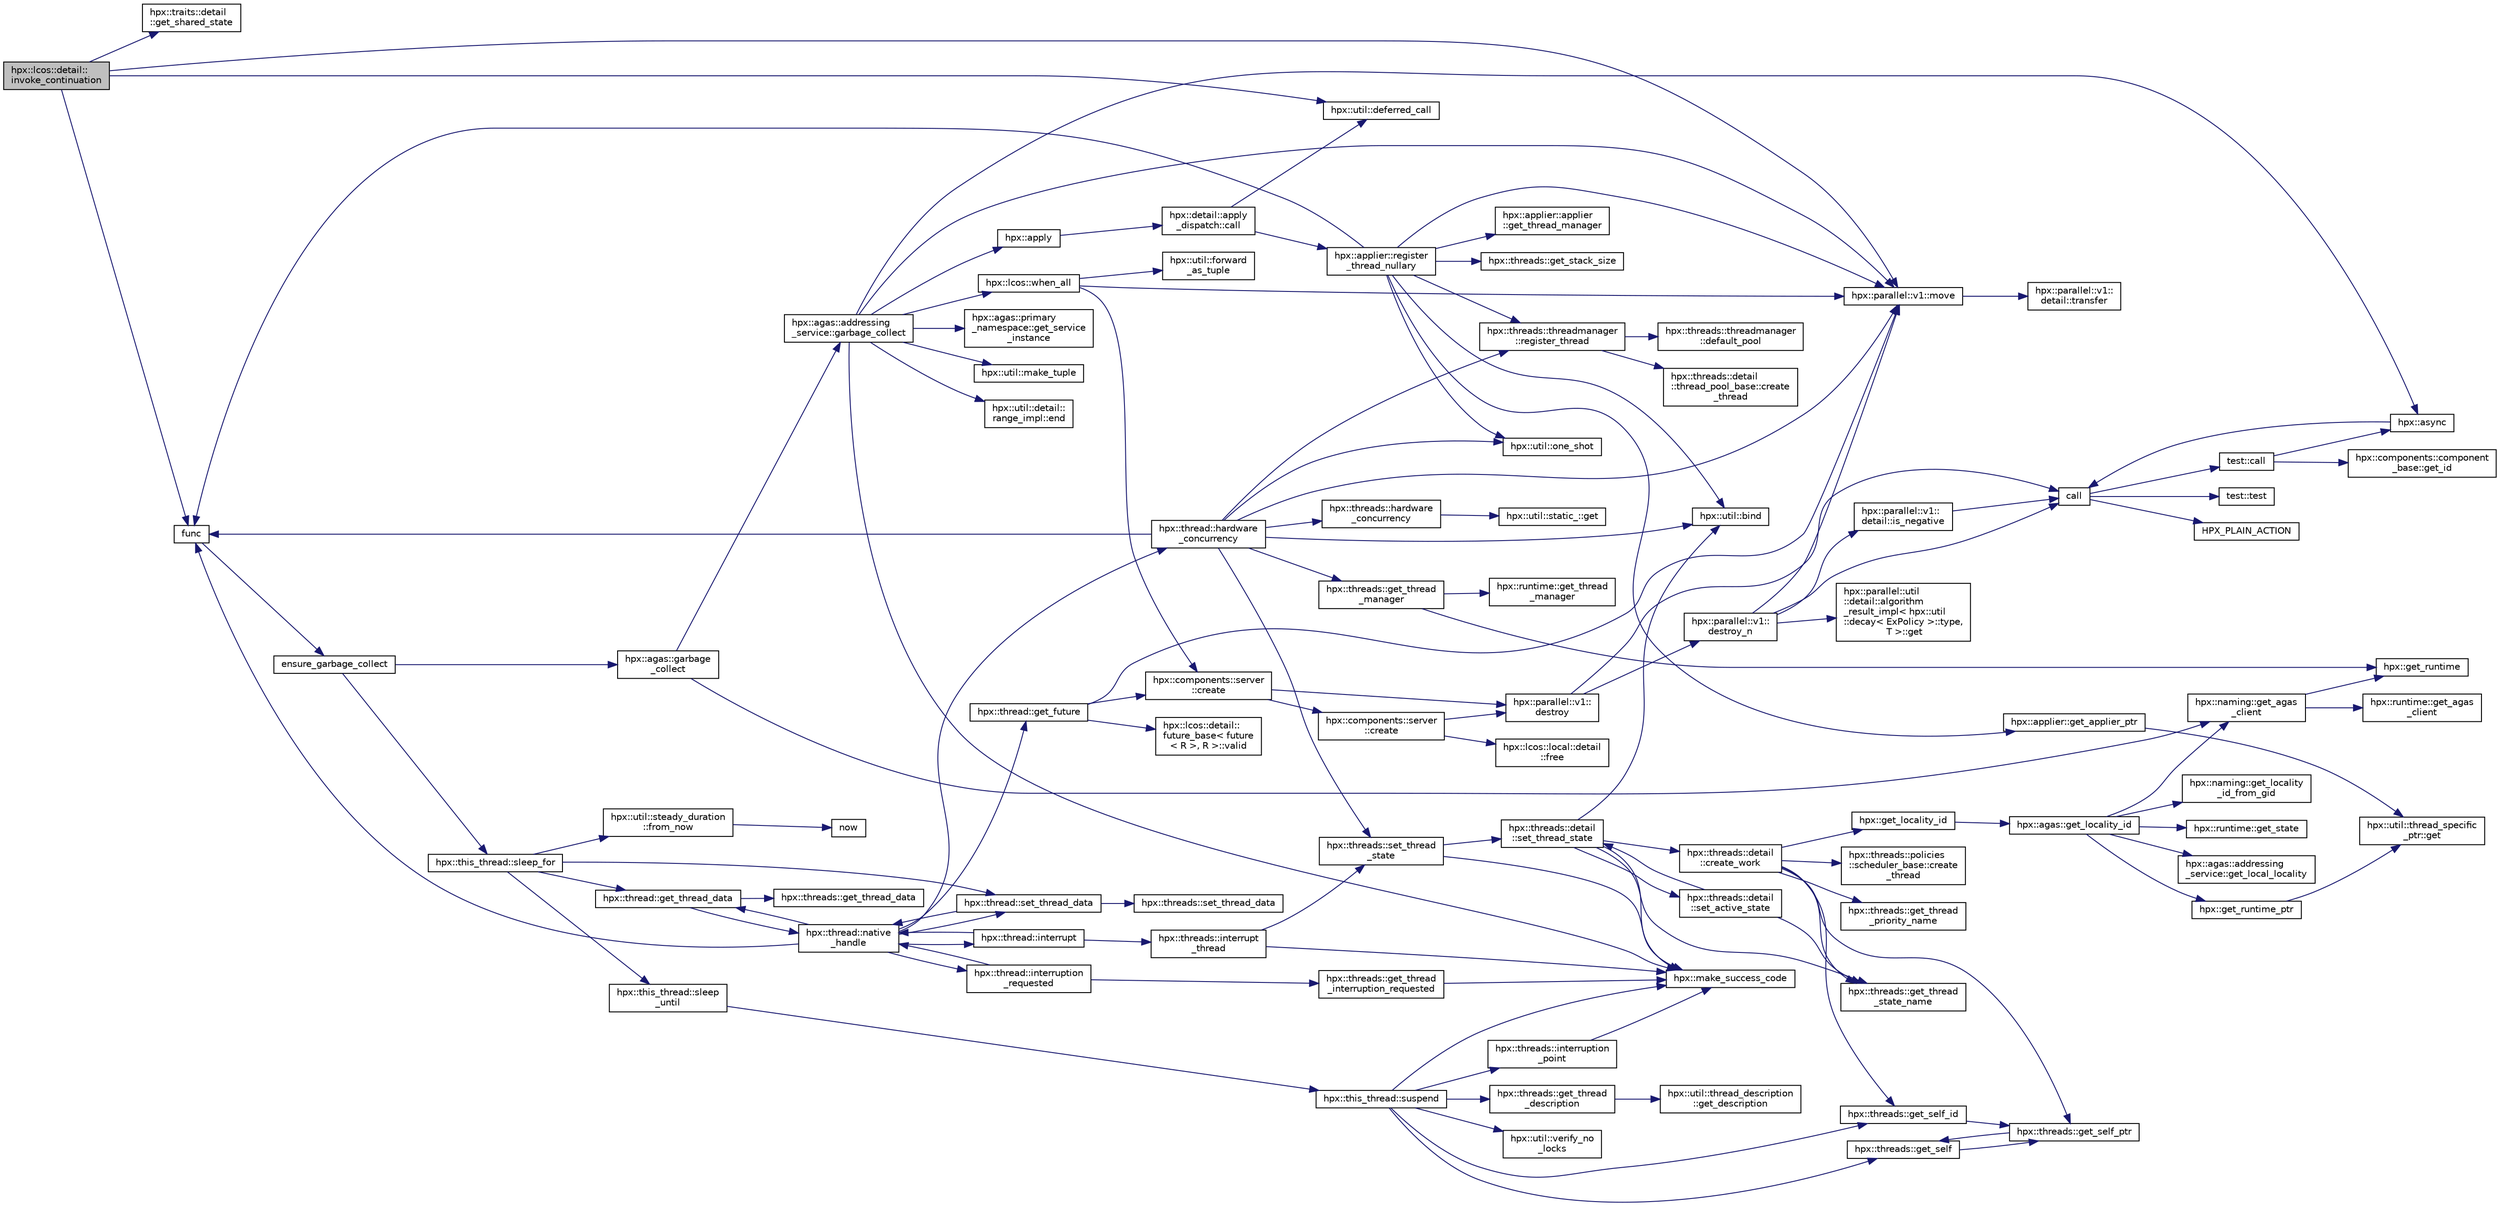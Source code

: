 digraph "hpx::lcos::detail::invoke_continuation"
{
  edge [fontname="Helvetica",fontsize="10",labelfontname="Helvetica",labelfontsize="10"];
  node [fontname="Helvetica",fontsize="10",shape=record];
  rankdir="LR";
  Node740 [label="hpx::lcos::detail::\linvoke_continuation",height=0.2,width=0.4,color="black", fillcolor="grey75", style="filled", fontcolor="black"];
  Node740 -> Node741 [color="midnightblue",fontsize="10",style="solid",fontname="Helvetica"];
  Node741 [label="hpx::traits::detail\l::get_shared_state",height=0.2,width=0.4,color="black", fillcolor="white", style="filled",URL="$de/d59/namespacehpx_1_1traits_1_1detail.html#ad87b094b7d0f33956fcad9f91be03134"];
  Node740 -> Node742 [color="midnightblue",fontsize="10",style="solid",fontname="Helvetica"];
  Node742 [label="func",height=0.2,width=0.4,color="black", fillcolor="white", style="filled",URL="$d8/dfd/id__type__ref__counting__1032_8cpp.html#ab811b86ea5107ffb3351fcaa29d2c652"];
  Node742 -> Node743 [color="midnightblue",fontsize="10",style="solid",fontname="Helvetica"];
  Node743 [label="ensure_garbage_collect",height=0.2,width=0.4,color="black", fillcolor="white", style="filled",URL="$d8/dfd/id__type__ref__counting__1032_8cpp.html#a5264b94bf7c262ac0e521fb290d476d5"];
  Node743 -> Node744 [color="midnightblue",fontsize="10",style="solid",fontname="Helvetica"];
  Node744 [label="hpx::this_thread::sleep_for",height=0.2,width=0.4,color="black", fillcolor="white", style="filled",URL="$d9/d52/namespacehpx_1_1this__thread.html#afc042a5a5fa52eef2d1d177a343435cf"];
  Node744 -> Node745 [color="midnightblue",fontsize="10",style="solid",fontname="Helvetica"];
  Node745 [label="hpx::this_thread::sleep\l_until",height=0.2,width=0.4,color="black", fillcolor="white", style="filled",URL="$d9/d52/namespacehpx_1_1this__thread.html#ae12a853980115b23ff0ab8ca06622658"];
  Node745 -> Node746 [color="midnightblue",fontsize="10",style="solid",fontname="Helvetica"];
  Node746 [label="hpx::this_thread::suspend",height=0.2,width=0.4,color="black", fillcolor="white", style="filled",URL="$d9/d52/namespacehpx_1_1this__thread.html#aca220026fb3014c0881d129fe31c0073"];
  Node746 -> Node747 [color="midnightblue",fontsize="10",style="solid",fontname="Helvetica"];
  Node747 [label="hpx::threads::get_self",height=0.2,width=0.4,color="black", fillcolor="white", style="filled",URL="$d7/d28/namespacehpx_1_1threads.html#a07daf4d6d29233f20d66d41ab7b5b8e8"];
  Node747 -> Node748 [color="midnightblue",fontsize="10",style="solid",fontname="Helvetica"];
  Node748 [label="hpx::threads::get_self_ptr",height=0.2,width=0.4,color="black", fillcolor="white", style="filled",URL="$d7/d28/namespacehpx_1_1threads.html#a22877ae347ad884cde3a51397dad6c53"];
  Node748 -> Node747 [color="midnightblue",fontsize="10",style="solid",fontname="Helvetica"];
  Node746 -> Node749 [color="midnightblue",fontsize="10",style="solid",fontname="Helvetica"];
  Node749 [label="hpx::threads::get_self_id",height=0.2,width=0.4,color="black", fillcolor="white", style="filled",URL="$d7/d28/namespacehpx_1_1threads.html#afafe0f900b9fac3d4ed3c747625c1cfe"];
  Node749 -> Node748 [color="midnightblue",fontsize="10",style="solid",fontname="Helvetica"];
  Node746 -> Node750 [color="midnightblue",fontsize="10",style="solid",fontname="Helvetica"];
  Node750 [label="hpx::threads::interruption\l_point",height=0.2,width=0.4,color="black", fillcolor="white", style="filled",URL="$d7/d28/namespacehpx_1_1threads.html#ada6ec56a12b050707311d8c628089059"];
  Node750 -> Node751 [color="midnightblue",fontsize="10",style="solid",fontname="Helvetica"];
  Node751 [label="hpx::make_success_code",height=0.2,width=0.4,color="black", fillcolor="white", style="filled",URL="$d8/d83/namespacehpx.html#a0e8512a8f49e2a6c8185061181419d8f",tooltip="Returns error_code(hpx::success, \"success\", mode). "];
  Node746 -> Node752 [color="midnightblue",fontsize="10",style="solid",fontname="Helvetica"];
  Node752 [label="hpx::util::verify_no\l_locks",height=0.2,width=0.4,color="black", fillcolor="white", style="filled",URL="$df/dad/namespacehpx_1_1util.html#ae0e1837ee6f09b79b26c2e788d2e9fc9"];
  Node746 -> Node753 [color="midnightblue",fontsize="10",style="solid",fontname="Helvetica"];
  Node753 [label="hpx::threads::get_thread\l_description",height=0.2,width=0.4,color="black", fillcolor="white", style="filled",URL="$d7/d28/namespacehpx_1_1threads.html#a42fc18a7a680f4e8bc633a4b4c956701"];
  Node753 -> Node754 [color="midnightblue",fontsize="10",style="solid",fontname="Helvetica"];
  Node754 [label="hpx::util::thread_description\l::get_description",height=0.2,width=0.4,color="black", fillcolor="white", style="filled",URL="$df/d9e/structhpx_1_1util_1_1thread__description.html#a8c834e14eca6eb228188022577f9f952"];
  Node746 -> Node751 [color="midnightblue",fontsize="10",style="solid",fontname="Helvetica"];
  Node744 -> Node755 [color="midnightblue",fontsize="10",style="solid",fontname="Helvetica"];
  Node755 [label="hpx::util::steady_duration\l::from_now",height=0.2,width=0.4,color="black", fillcolor="white", style="filled",URL="$d9/d4f/classhpx_1_1util_1_1steady__duration.html#a0132206d767cd0f7395507b40111a153"];
  Node755 -> Node756 [color="midnightblue",fontsize="10",style="solid",fontname="Helvetica"];
  Node756 [label="now",height=0.2,width=0.4,color="black", fillcolor="white", style="filled",URL="$de/db3/1d__stencil__1__omp_8cpp.html#a89e9667753dccfac455bd37a7a3a7b16"];
  Node744 -> Node757 [color="midnightblue",fontsize="10",style="solid",fontname="Helvetica"];
  Node757 [label="hpx::thread::get_thread_data",height=0.2,width=0.4,color="black", fillcolor="white", style="filled",URL="$de/d9b/classhpx_1_1thread.html#a4535ef82cec3b953d2c941d20e3e3904"];
  Node757 -> Node758 [color="midnightblue",fontsize="10",style="solid",fontname="Helvetica"];
  Node758 [label="hpx::threads::get_thread_data",height=0.2,width=0.4,color="black", fillcolor="white", style="filled",URL="$d7/d28/namespacehpx_1_1threads.html#a8737931ff6303807225f735b2b384ae4"];
  Node757 -> Node759 [color="midnightblue",fontsize="10",style="solid",fontname="Helvetica"];
  Node759 [label="hpx::thread::native\l_handle",height=0.2,width=0.4,color="black", fillcolor="white", style="filled",URL="$de/d9b/classhpx_1_1thread.html#acf48190d264ab64c1c4ec99d0b421b5a"];
  Node759 -> Node760 [color="midnightblue",fontsize="10",style="solid",fontname="Helvetica"];
  Node760 [label="hpx::thread::hardware\l_concurrency",height=0.2,width=0.4,color="black", fillcolor="white", style="filled",URL="$de/d9b/classhpx_1_1thread.html#a8e4fff210e02485ba493bc3a2a956c03"];
  Node760 -> Node761 [color="midnightblue",fontsize="10",style="solid",fontname="Helvetica"];
  Node761 [label="hpx::threads::hardware\l_concurrency",height=0.2,width=0.4,color="black", fillcolor="white", style="filled",URL="$d7/d28/namespacehpx_1_1threads.html#aa8752a235478d2ad7b5ac467b63ab527"];
  Node761 -> Node762 [color="midnightblue",fontsize="10",style="solid",fontname="Helvetica"];
  Node762 [label="hpx::util::static_::get",height=0.2,width=0.4,color="black", fillcolor="white", style="filled",URL="$d3/dbb/structhpx_1_1util_1_1static__.html#a2967c633948a3bf17a3b5405ef5a8318"];
  Node760 -> Node742 [color="midnightblue",fontsize="10",style="solid",fontname="Helvetica"];
  Node760 -> Node763 [color="midnightblue",fontsize="10",style="solid",fontname="Helvetica"];
  Node763 [label="hpx::util::bind",height=0.2,width=0.4,color="black", fillcolor="white", style="filled",URL="$df/dad/namespacehpx_1_1util.html#ad844caedf82a0173d6909d910c3e48c6"];
  Node760 -> Node764 [color="midnightblue",fontsize="10",style="solid",fontname="Helvetica"];
  Node764 [label="hpx::util::one_shot",height=0.2,width=0.4,color="black", fillcolor="white", style="filled",URL="$df/dad/namespacehpx_1_1util.html#a273e61be42a72415291e0ec0a4f28c7a"];
  Node760 -> Node765 [color="midnightblue",fontsize="10",style="solid",fontname="Helvetica"];
  Node765 [label="hpx::parallel::v1::move",height=0.2,width=0.4,color="black", fillcolor="white", style="filled",URL="$db/db9/namespacehpx_1_1parallel_1_1v1.html#aa7c4ede081ce786c9d1eb1adff495cfc"];
  Node765 -> Node766 [color="midnightblue",fontsize="10",style="solid",fontname="Helvetica"];
  Node766 [label="hpx::parallel::v1::\ldetail::transfer",height=0.2,width=0.4,color="black", fillcolor="white", style="filled",URL="$d2/ddd/namespacehpx_1_1parallel_1_1v1_1_1detail.html#ab1b56a05e1885ca7cc7ffa1804dd2f3c"];
  Node760 -> Node767 [color="midnightblue",fontsize="10",style="solid",fontname="Helvetica"];
  Node767 [label="hpx::threads::get_thread\l_manager",height=0.2,width=0.4,color="black", fillcolor="white", style="filled",URL="$d7/d28/namespacehpx_1_1threads.html#a076973c3a53beadde7d967e22c4f6cce"];
  Node767 -> Node768 [color="midnightblue",fontsize="10",style="solid",fontname="Helvetica"];
  Node768 [label="hpx::get_runtime",height=0.2,width=0.4,color="black", fillcolor="white", style="filled",URL="$d8/d83/namespacehpx.html#aef902cc6c7dd3b9fbadf34d1e850a070"];
  Node767 -> Node769 [color="midnightblue",fontsize="10",style="solid",fontname="Helvetica"];
  Node769 [label="hpx::runtime::get_thread\l_manager",height=0.2,width=0.4,color="black", fillcolor="white", style="filled",URL="$d0/d7b/classhpx_1_1runtime.html#a865b12d57fcd44a8d3dda3e35414f563"];
  Node760 -> Node770 [color="midnightblue",fontsize="10",style="solid",fontname="Helvetica"];
  Node770 [label="hpx::threads::threadmanager\l::register_thread",height=0.2,width=0.4,color="black", fillcolor="white", style="filled",URL="$d5/daa/classhpx_1_1threads_1_1threadmanager.html#a7f79c7578e08a60ca45eb276ce8133d8"];
  Node770 -> Node771 [color="midnightblue",fontsize="10",style="solid",fontname="Helvetica"];
  Node771 [label="hpx::threads::threadmanager\l::default_pool",height=0.2,width=0.4,color="black", fillcolor="white", style="filled",URL="$d5/daa/classhpx_1_1threads_1_1threadmanager.html#a851f067d03b5dd1c5e6a9a6a841e05df"];
  Node770 -> Node772 [color="midnightblue",fontsize="10",style="solid",fontname="Helvetica"];
  Node772 [label="hpx::threads::detail\l::thread_pool_base::create\l_thread",height=0.2,width=0.4,color="black", fillcolor="white", style="filled",URL="$de/dae/classhpx_1_1threads_1_1detail_1_1thread__pool__base.html#ad35d3779eef6f4528e62a26d71b34b34"];
  Node760 -> Node773 [color="midnightblue",fontsize="10",style="solid",fontname="Helvetica"];
  Node773 [label="hpx::threads::set_thread\l_state",height=0.2,width=0.4,color="black", fillcolor="white", style="filled",URL="$d7/d28/namespacehpx_1_1threads.html#ac0690ad16ad778bcc79dcd727cc33025",tooltip="Set the thread state of the thread referenced by the thread_id id. "];
  Node773 -> Node751 [color="midnightblue",fontsize="10",style="solid",fontname="Helvetica"];
  Node773 -> Node774 [color="midnightblue",fontsize="10",style="solid",fontname="Helvetica"];
  Node774 [label="hpx::threads::detail\l::set_thread_state",height=0.2,width=0.4,color="black", fillcolor="white", style="filled",URL="$d2/dd1/namespacehpx_1_1threads_1_1detail.html#af85ddc854c4a149bf1738eb1b111b9ab"];
  Node774 -> Node775 [color="midnightblue",fontsize="10",style="solid",fontname="Helvetica"];
  Node775 [label="hpx::threads::get_thread\l_state_name",height=0.2,width=0.4,color="black", fillcolor="white", style="filled",URL="$d7/d28/namespacehpx_1_1threads.html#a26f91ea8d2195f165c033241c5cd11db"];
  Node774 -> Node751 [color="midnightblue",fontsize="10",style="solid",fontname="Helvetica"];
  Node774 -> Node763 [color="midnightblue",fontsize="10",style="solid",fontname="Helvetica"];
  Node774 -> Node776 [color="midnightblue",fontsize="10",style="solid",fontname="Helvetica"];
  Node776 [label="hpx::threads::detail\l::set_active_state",height=0.2,width=0.4,color="black", fillcolor="white", style="filled",URL="$d2/dd1/namespacehpx_1_1threads_1_1detail.html#a45884a5bf04ad66a4f259231a3947e76"];
  Node776 -> Node775 [color="midnightblue",fontsize="10",style="solid",fontname="Helvetica"];
  Node776 -> Node774 [color="midnightblue",fontsize="10",style="solid",fontname="Helvetica"];
  Node774 -> Node777 [color="midnightblue",fontsize="10",style="solid",fontname="Helvetica"];
  Node777 [label="hpx::threads::detail\l::create_work",height=0.2,width=0.4,color="black", fillcolor="white", style="filled",URL="$d2/dd1/namespacehpx_1_1threads_1_1detail.html#ae22384a3c1b1a1940032fad068fb54b1"];
  Node777 -> Node775 [color="midnightblue",fontsize="10",style="solid",fontname="Helvetica"];
  Node777 -> Node778 [color="midnightblue",fontsize="10",style="solid",fontname="Helvetica"];
  Node778 [label="hpx::threads::get_thread\l_priority_name",height=0.2,width=0.4,color="black", fillcolor="white", style="filled",URL="$d7/d28/namespacehpx_1_1threads.html#a9c6b2fec0c1cf5b06ff83ce756ca6d42"];
  Node777 -> Node748 [color="midnightblue",fontsize="10",style="solid",fontname="Helvetica"];
  Node777 -> Node749 [color="midnightblue",fontsize="10",style="solid",fontname="Helvetica"];
  Node777 -> Node779 [color="midnightblue",fontsize="10",style="solid",fontname="Helvetica"];
  Node779 [label="hpx::get_locality_id",height=0.2,width=0.4,color="black", fillcolor="white", style="filled",URL="$d8/d83/namespacehpx.html#a158d7c54a657bb364c1704033010697b",tooltip="Return the number of the locality this function is being called from. "];
  Node779 -> Node780 [color="midnightblue",fontsize="10",style="solid",fontname="Helvetica"];
  Node780 [label="hpx::agas::get_locality_id",height=0.2,width=0.4,color="black", fillcolor="white", style="filled",URL="$dc/d54/namespacehpx_1_1agas.html#a491cc2ddecdf0f1a9129900caa6a4d3e"];
  Node780 -> Node781 [color="midnightblue",fontsize="10",style="solid",fontname="Helvetica"];
  Node781 [label="hpx::get_runtime_ptr",height=0.2,width=0.4,color="black", fillcolor="white", style="filled",URL="$d8/d83/namespacehpx.html#af29daf2bb3e01b4d6495a1742b6cce64"];
  Node781 -> Node782 [color="midnightblue",fontsize="10",style="solid",fontname="Helvetica"];
  Node782 [label="hpx::util::thread_specific\l_ptr::get",height=0.2,width=0.4,color="black", fillcolor="white", style="filled",URL="$d4/d4c/structhpx_1_1util_1_1thread__specific__ptr.html#a3b27d8520710478aa41d1f74206bdba9"];
  Node780 -> Node783 [color="midnightblue",fontsize="10",style="solid",fontname="Helvetica"];
  Node783 [label="hpx::runtime::get_state",height=0.2,width=0.4,color="black", fillcolor="white", style="filled",URL="$d0/d7b/classhpx_1_1runtime.html#ab405f80e060dac95d624520f38b0524c"];
  Node780 -> Node784 [color="midnightblue",fontsize="10",style="solid",fontname="Helvetica"];
  Node784 [label="hpx::naming::get_agas\l_client",height=0.2,width=0.4,color="black", fillcolor="white", style="filled",URL="$d4/dc9/namespacehpx_1_1naming.html#a0408fffd5d34b620712a801b0ae3b032"];
  Node784 -> Node768 [color="midnightblue",fontsize="10",style="solid",fontname="Helvetica"];
  Node784 -> Node785 [color="midnightblue",fontsize="10",style="solid",fontname="Helvetica"];
  Node785 [label="hpx::runtime::get_agas\l_client",height=0.2,width=0.4,color="black", fillcolor="white", style="filled",URL="$d0/d7b/classhpx_1_1runtime.html#aeb5dddd30d6b9861669af8ad44d1a96a"];
  Node780 -> Node786 [color="midnightblue",fontsize="10",style="solid",fontname="Helvetica"];
  Node786 [label="hpx::agas::addressing\l_service::get_local_locality",height=0.2,width=0.4,color="black", fillcolor="white", style="filled",URL="$db/d58/structhpx_1_1agas_1_1addressing__service.html#ab52c19a37c2a7a006c6c15f90ad0539c"];
  Node780 -> Node787 [color="midnightblue",fontsize="10",style="solid",fontname="Helvetica"];
  Node787 [label="hpx::naming::get_locality\l_id_from_gid",height=0.2,width=0.4,color="black", fillcolor="white", style="filled",URL="$d4/dc9/namespacehpx_1_1naming.html#a7fd43037784560bd04fda9b49e33529f"];
  Node777 -> Node788 [color="midnightblue",fontsize="10",style="solid",fontname="Helvetica"];
  Node788 [label="hpx::threads::policies\l::scheduler_base::create\l_thread",height=0.2,width=0.4,color="black", fillcolor="white", style="filled",URL="$dd/d7e/structhpx_1_1threads_1_1policies_1_1scheduler__base.html#ad3b05cd7f363cc8e8410ce368c3794e0"];
  Node759 -> Node789 [color="midnightblue",fontsize="10",style="solid",fontname="Helvetica"];
  Node789 [label="hpx::thread::interrupt",height=0.2,width=0.4,color="black", fillcolor="white", style="filled",URL="$de/d9b/classhpx_1_1thread.html#ac34d0d033aa743c476a79dbc2e1a8a39"];
  Node789 -> Node790 [color="midnightblue",fontsize="10",style="solid",fontname="Helvetica"];
  Node790 [label="hpx::threads::interrupt\l_thread",height=0.2,width=0.4,color="black", fillcolor="white", style="filled",URL="$d7/d28/namespacehpx_1_1threads.html#a6bdda1a2aab61b9b13d274b5155d7e73"];
  Node790 -> Node751 [color="midnightblue",fontsize="10",style="solid",fontname="Helvetica"];
  Node790 -> Node773 [color="midnightblue",fontsize="10",style="solid",fontname="Helvetica"];
  Node789 -> Node759 [color="midnightblue",fontsize="10",style="solid",fontname="Helvetica"];
  Node759 -> Node791 [color="midnightblue",fontsize="10",style="solid",fontname="Helvetica"];
  Node791 [label="hpx::thread::interruption\l_requested",height=0.2,width=0.4,color="black", fillcolor="white", style="filled",URL="$de/d9b/classhpx_1_1thread.html#a33276bb4c20bbb0b1978944e18ef71b8"];
  Node791 -> Node792 [color="midnightblue",fontsize="10",style="solid",fontname="Helvetica"];
  Node792 [label="hpx::threads::get_thread\l_interruption_requested",height=0.2,width=0.4,color="black", fillcolor="white", style="filled",URL="$d7/d28/namespacehpx_1_1threads.html#ae64a7fdb8b5c8bac7be0c8282672a03b"];
  Node792 -> Node751 [color="midnightblue",fontsize="10",style="solid",fontname="Helvetica"];
  Node791 -> Node759 [color="midnightblue",fontsize="10",style="solid",fontname="Helvetica"];
  Node759 -> Node793 [color="midnightblue",fontsize="10",style="solid",fontname="Helvetica"];
  Node793 [label="hpx::thread::get_future",height=0.2,width=0.4,color="black", fillcolor="white", style="filled",URL="$de/d9b/classhpx_1_1thread.html#a87fdb0d8da826366fc190ed224900a64"];
  Node793 -> Node794 [color="midnightblue",fontsize="10",style="solid",fontname="Helvetica"];
  Node794 [label="hpx::lcos::detail::\lfuture_base\< future\l\< R \>, R \>::valid",height=0.2,width=0.4,color="black", fillcolor="white", style="filled",URL="$d5/dd7/classhpx_1_1lcos_1_1detail_1_1future__base.html#aaf7beb7374815614363033bd96573e75"];
  Node793 -> Node795 [color="midnightblue",fontsize="10",style="solid",fontname="Helvetica"];
  Node795 [label="hpx::components::server\l::create",height=0.2,width=0.4,color="black", fillcolor="white", style="filled",URL="$d2/da2/namespacehpx_1_1components_1_1server.html#ac776c89f3d68ceb910e8cee9fa937ab4",tooltip="Create arrays of components using their default constructor. "];
  Node795 -> Node796 [color="midnightblue",fontsize="10",style="solid",fontname="Helvetica"];
  Node796 [label="hpx::components::server\l::create",height=0.2,width=0.4,color="black", fillcolor="white", style="filled",URL="$d2/da2/namespacehpx_1_1components_1_1server.html#a77d26de181c97b444565e230577981bd"];
  Node796 -> Node797 [color="midnightblue",fontsize="10",style="solid",fontname="Helvetica"];
  Node797 [label="hpx::lcos::local::detail\l::free",height=0.2,width=0.4,color="black", fillcolor="white", style="filled",URL="$d4/dcb/namespacehpx_1_1lcos_1_1local_1_1detail.html#a55a940f019734e9bb045dc123cd80e48"];
  Node796 -> Node798 [color="midnightblue",fontsize="10",style="solid",fontname="Helvetica"];
  Node798 [label="hpx::parallel::v1::\ldestroy",height=0.2,width=0.4,color="black", fillcolor="white", style="filled",URL="$db/db9/namespacehpx_1_1parallel_1_1v1.html#acf303558375048e8a7cc9a2c2e09477f"];
  Node798 -> Node799 [color="midnightblue",fontsize="10",style="solid",fontname="Helvetica"];
  Node799 [label="call",height=0.2,width=0.4,color="black", fillcolor="white", style="filled",URL="$d2/d67/promise__1620_8cpp.html#a58357f0b82bc761e1d0b9091ed563a70"];
  Node799 -> Node800 [color="midnightblue",fontsize="10",style="solid",fontname="Helvetica"];
  Node800 [label="test::test",height=0.2,width=0.4,color="black", fillcolor="white", style="filled",URL="$d8/d89/structtest.html#ab42d5ece712d716b04cb3f686f297a26"];
  Node799 -> Node801 [color="midnightblue",fontsize="10",style="solid",fontname="Helvetica"];
  Node801 [label="HPX_PLAIN_ACTION",height=0.2,width=0.4,color="black", fillcolor="white", style="filled",URL="$d2/d67/promise__1620_8cpp.html#ab96aab827a4b1fcaf66cfe0ba83fef23"];
  Node799 -> Node802 [color="midnightblue",fontsize="10",style="solid",fontname="Helvetica"];
  Node802 [label="test::call",height=0.2,width=0.4,color="black", fillcolor="white", style="filled",URL="$d8/d89/structtest.html#aeb29e7ed6518b9426ccf1344c52620ae"];
  Node802 -> Node803 [color="midnightblue",fontsize="10",style="solid",fontname="Helvetica"];
  Node803 [label="hpx::async",height=0.2,width=0.4,color="black", fillcolor="white", style="filled",URL="$d8/d83/namespacehpx.html#acb7d8e37b73b823956ce144f9a57eaa4"];
  Node803 -> Node799 [color="midnightblue",fontsize="10",style="solid",fontname="Helvetica"];
  Node802 -> Node804 [color="midnightblue",fontsize="10",style="solid",fontname="Helvetica"];
  Node804 [label="hpx::components::component\l_base::get_id",height=0.2,width=0.4,color="black", fillcolor="white", style="filled",URL="$d2/de6/classhpx_1_1components_1_1component__base.html#a4c8fd93514039bdf01c48d66d82b19cd"];
  Node798 -> Node805 [color="midnightblue",fontsize="10",style="solid",fontname="Helvetica"];
  Node805 [label="hpx::parallel::v1::\ldestroy_n",height=0.2,width=0.4,color="black", fillcolor="white", style="filled",URL="$db/db9/namespacehpx_1_1parallel_1_1v1.html#a71d0691132a300690163f5636bcd5bd3"];
  Node805 -> Node806 [color="midnightblue",fontsize="10",style="solid",fontname="Helvetica"];
  Node806 [label="hpx::parallel::v1::\ldetail::is_negative",height=0.2,width=0.4,color="black", fillcolor="white", style="filled",URL="$d2/ddd/namespacehpx_1_1parallel_1_1v1_1_1detail.html#adf2e40fc4b20ad0fd442ee3118a4d527"];
  Node806 -> Node799 [color="midnightblue",fontsize="10",style="solid",fontname="Helvetica"];
  Node805 -> Node807 [color="midnightblue",fontsize="10",style="solid",fontname="Helvetica"];
  Node807 [label="hpx::parallel::util\l::detail::algorithm\l_result_impl\< hpx::util\l::decay\< ExPolicy \>::type,\l T \>::get",height=0.2,width=0.4,color="black", fillcolor="white", style="filled",URL="$d2/d42/structhpx_1_1parallel_1_1util_1_1detail_1_1algorithm__result__impl.html#ab5b051e8ec74eff5e0e62fd63f5d377e"];
  Node805 -> Node765 [color="midnightblue",fontsize="10",style="solid",fontname="Helvetica"];
  Node805 -> Node799 [color="midnightblue",fontsize="10",style="solid",fontname="Helvetica"];
  Node795 -> Node798 [color="midnightblue",fontsize="10",style="solid",fontname="Helvetica"];
  Node793 -> Node765 [color="midnightblue",fontsize="10",style="solid",fontname="Helvetica"];
  Node759 -> Node757 [color="midnightblue",fontsize="10",style="solid",fontname="Helvetica"];
  Node759 -> Node808 [color="midnightblue",fontsize="10",style="solid",fontname="Helvetica"];
  Node808 [label="hpx::thread::set_thread_data",height=0.2,width=0.4,color="black", fillcolor="white", style="filled",URL="$de/d9b/classhpx_1_1thread.html#a7317a3cf5251f3b33c990449570d4cea"];
  Node808 -> Node809 [color="midnightblue",fontsize="10",style="solid",fontname="Helvetica"];
  Node809 [label="hpx::threads::set_thread_data",height=0.2,width=0.4,color="black", fillcolor="white", style="filled",URL="$d7/d28/namespacehpx_1_1threads.html#a00a625acc149fce3ae38e4340454acf7"];
  Node808 -> Node759 [color="midnightblue",fontsize="10",style="solid",fontname="Helvetica"];
  Node759 -> Node742 [color="midnightblue",fontsize="10",style="solid",fontname="Helvetica"];
  Node744 -> Node808 [color="midnightblue",fontsize="10",style="solid",fontname="Helvetica"];
  Node743 -> Node810 [color="midnightblue",fontsize="10",style="solid",fontname="Helvetica"];
  Node810 [label="hpx::agas::garbage\l_collect",height=0.2,width=0.4,color="black", fillcolor="white", style="filled",URL="$dc/d54/namespacehpx_1_1agas.html#a951337adc4f9bd6df00a50737468e911"];
  Node810 -> Node784 [color="midnightblue",fontsize="10",style="solid",fontname="Helvetica"];
  Node810 -> Node811 [color="midnightblue",fontsize="10",style="solid",fontname="Helvetica"];
  Node811 [label="hpx::agas::addressing\l_service::garbage_collect",height=0.2,width=0.4,color="black", fillcolor="white", style="filled",URL="$db/d58/structhpx_1_1agas_1_1addressing__service.html#a87dcae0eacf6e62d5103ebf516d86f63"];
  Node811 -> Node751 [color="midnightblue",fontsize="10",style="solid",fontname="Helvetica"];
  Node811 -> Node812 [color="midnightblue",fontsize="10",style="solid",fontname="Helvetica"];
  Node812 [label="hpx::agas::primary\l_namespace::get_service\l_instance",height=0.2,width=0.4,color="black", fillcolor="white", style="filled",URL="$d1/d43/structhpx_1_1agas_1_1primary__namespace.html#a7630ff0f30ff8c23b13b4672c5350e2e"];
  Node811 -> Node813 [color="midnightblue",fontsize="10",style="solid",fontname="Helvetica"];
  Node813 [label="hpx::util::make_tuple",height=0.2,width=0.4,color="black", fillcolor="white", style="filled",URL="$df/dad/namespacehpx_1_1util.html#a06fa74211a987d208e013f400a9f5328"];
  Node811 -> Node814 [color="midnightblue",fontsize="10",style="solid",fontname="Helvetica"];
  Node814 [label="hpx::util::detail::\lrange_impl::end",height=0.2,width=0.4,color="black", fillcolor="white", style="filled",URL="$d4/d4a/namespacehpx_1_1util_1_1detail_1_1range__impl.html#afb2ea48b0902f52ee4d8b764807b4316"];
  Node811 -> Node815 [color="midnightblue",fontsize="10",style="solid",fontname="Helvetica"];
  Node815 [label="hpx::apply",height=0.2,width=0.4,color="black", fillcolor="white", style="filled",URL="$d8/d83/namespacehpx.html#aa87762f0db0731d385f3fdfdb25d59fc"];
  Node815 -> Node816 [color="midnightblue",fontsize="10",style="solid",fontname="Helvetica"];
  Node816 [label="hpx::detail::apply\l_dispatch::call",height=0.2,width=0.4,color="black", fillcolor="white", style="filled",URL="$db/de8/structhpx_1_1detail_1_1apply__dispatch.html#a0755fab16d281e74bcff0f8045be9459"];
  Node816 -> Node817 [color="midnightblue",fontsize="10",style="solid",fontname="Helvetica"];
  Node817 [label="hpx::applier::register\l_thread_nullary",height=0.2,width=0.4,color="black", fillcolor="white", style="filled",URL="$d8/dcb/namespacehpx_1_1applier.html#a401cd1145927e58d74d1eb52aaccd936"];
  Node817 -> Node818 [color="midnightblue",fontsize="10",style="solid",fontname="Helvetica"];
  Node818 [label="hpx::applier::get_applier_ptr",height=0.2,width=0.4,color="black", fillcolor="white", style="filled",URL="$d8/dcb/namespacehpx_1_1applier.html#a617483cf2b77ad3a0aa428ade7b35299"];
  Node818 -> Node782 [color="midnightblue",fontsize="10",style="solid",fontname="Helvetica"];
  Node817 -> Node742 [color="midnightblue",fontsize="10",style="solid",fontname="Helvetica"];
  Node817 -> Node763 [color="midnightblue",fontsize="10",style="solid",fontname="Helvetica"];
  Node817 -> Node764 [color="midnightblue",fontsize="10",style="solid",fontname="Helvetica"];
  Node817 -> Node765 [color="midnightblue",fontsize="10",style="solid",fontname="Helvetica"];
  Node817 -> Node819 [color="midnightblue",fontsize="10",style="solid",fontname="Helvetica"];
  Node819 [label="hpx::threads::get_stack_size",height=0.2,width=0.4,color="black", fillcolor="white", style="filled",URL="$d7/d28/namespacehpx_1_1threads.html#af597241b3c2785150be206737ca04aa6",tooltip="The get_stack_size function is part of the thread related API. It. "];
  Node817 -> Node820 [color="midnightblue",fontsize="10",style="solid",fontname="Helvetica"];
  Node820 [label="hpx::applier::applier\l::get_thread_manager",height=0.2,width=0.4,color="black", fillcolor="white", style="filled",URL="$da/dcb/classhpx_1_1applier_1_1applier.html#acc36d583973701e573be39da97bba866",tooltip="Access the thread-manager instance associated with this applier. "];
  Node817 -> Node770 [color="midnightblue",fontsize="10",style="solid",fontname="Helvetica"];
  Node816 -> Node821 [color="midnightblue",fontsize="10",style="solid",fontname="Helvetica"];
  Node821 [label="hpx::util::deferred_call",height=0.2,width=0.4,color="black", fillcolor="white", style="filled",URL="$df/dad/namespacehpx_1_1util.html#acdded623c658a7a3436f7e76bc9d881c"];
  Node811 -> Node765 [color="midnightblue",fontsize="10",style="solid",fontname="Helvetica"];
  Node811 -> Node803 [color="midnightblue",fontsize="10",style="solid",fontname="Helvetica"];
  Node811 -> Node822 [color="midnightblue",fontsize="10",style="solid",fontname="Helvetica"];
  Node822 [label="hpx::lcos::when_all",height=0.2,width=0.4,color="black", fillcolor="white", style="filled",URL="$d2/dc9/namespacehpx_1_1lcos.html#a1a6fb024d8690923fb185d5aee204d54"];
  Node822 -> Node823 [color="midnightblue",fontsize="10",style="solid",fontname="Helvetica"];
  Node823 [label="hpx::util::forward\l_as_tuple",height=0.2,width=0.4,color="black", fillcolor="white", style="filled",URL="$df/dad/namespacehpx_1_1util.html#ab7c31e3f24c3302a4f67b6735a6fa597"];
  Node822 -> Node765 [color="midnightblue",fontsize="10",style="solid",fontname="Helvetica"];
  Node822 -> Node795 [color="midnightblue",fontsize="10",style="solid",fontname="Helvetica"];
  Node740 -> Node765 [color="midnightblue",fontsize="10",style="solid",fontname="Helvetica"];
  Node740 -> Node821 [color="midnightblue",fontsize="10",style="solid",fontname="Helvetica"];
}
